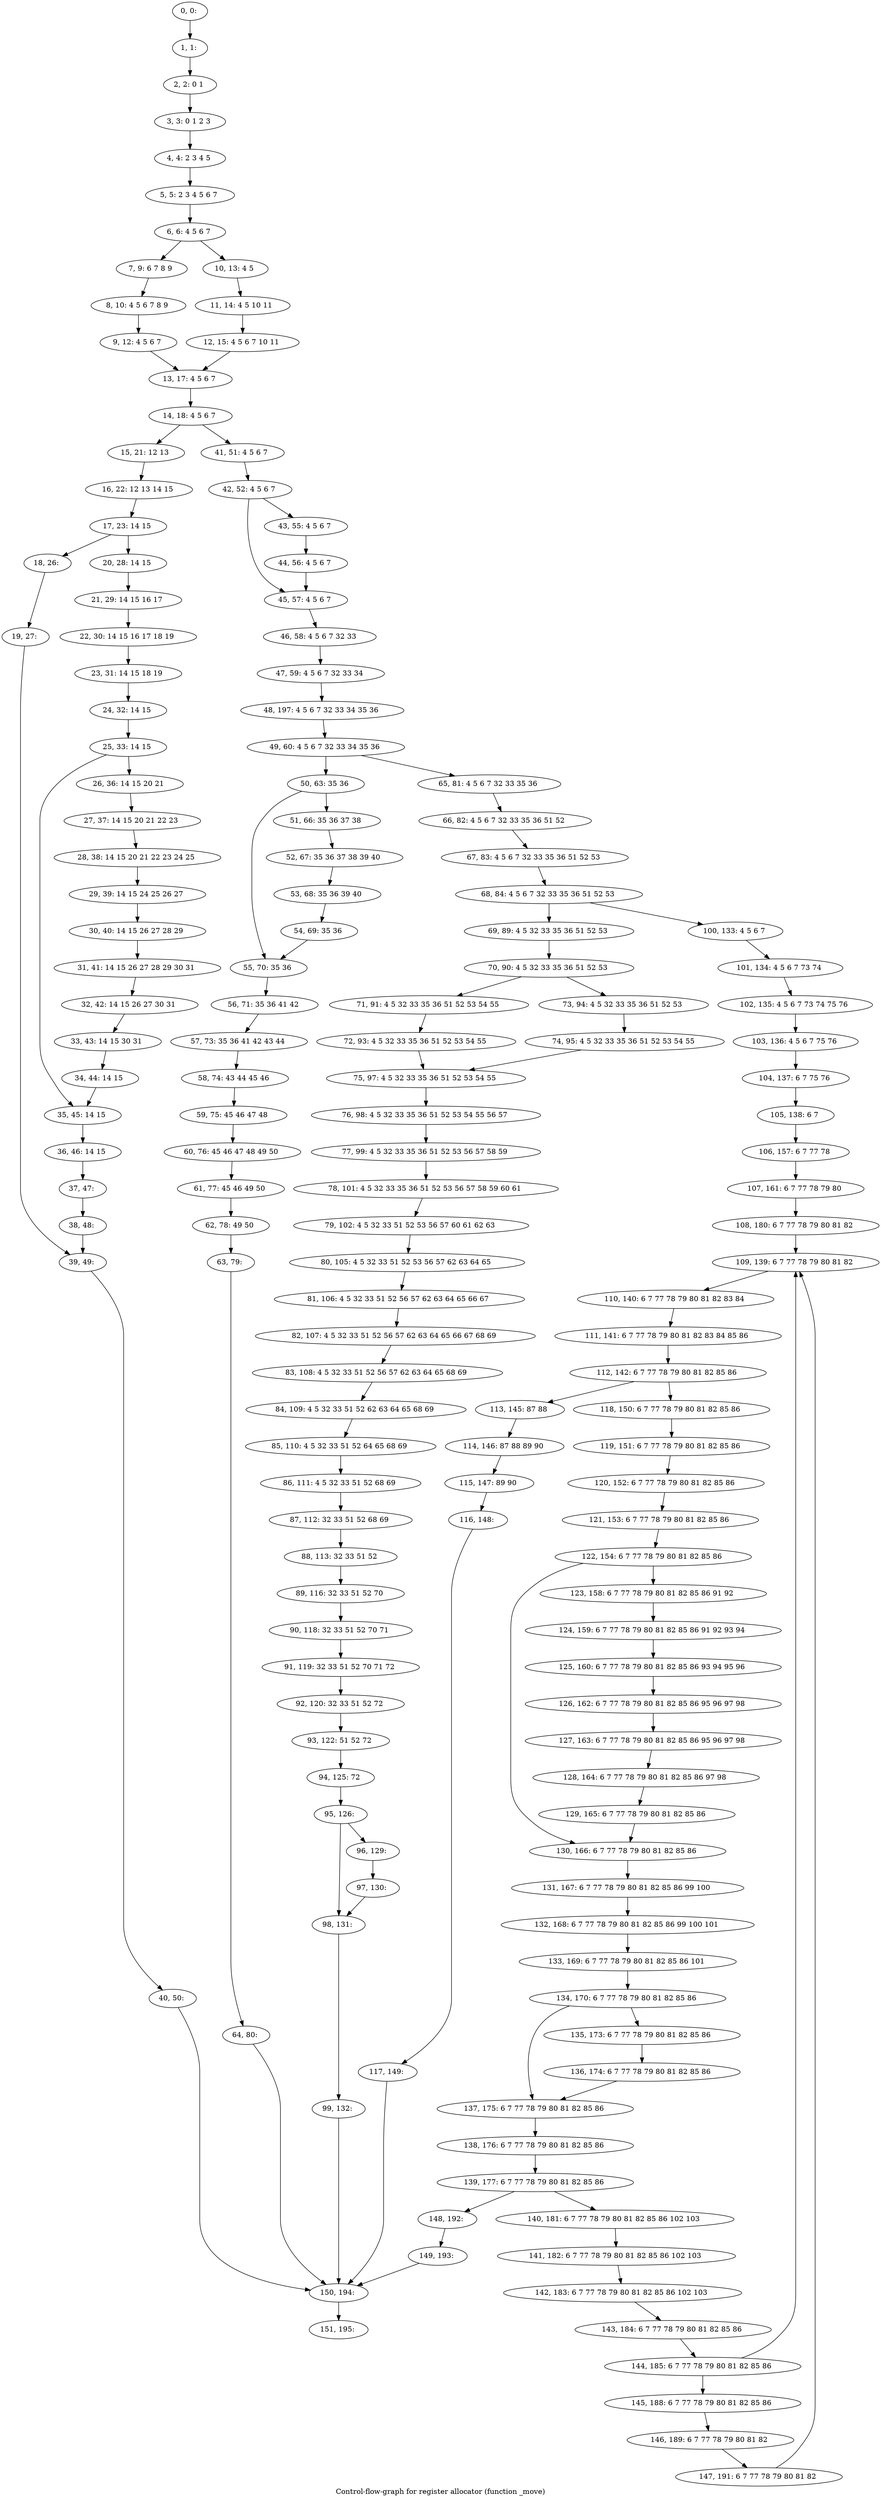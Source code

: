 digraph G {
graph [label="Control-flow-graph for register allocator (function _move)"]
0[label="0, 0: "];
1[label="1, 1: "];
2[label="2, 2: 0 1 "];
3[label="3, 3: 0 1 2 3 "];
4[label="4, 4: 2 3 4 5 "];
5[label="5, 5: 2 3 4 5 6 7 "];
6[label="6, 6: 4 5 6 7 "];
7[label="7, 9: 6 7 8 9 "];
8[label="8, 10: 4 5 6 7 8 9 "];
9[label="9, 12: 4 5 6 7 "];
10[label="10, 13: 4 5 "];
11[label="11, 14: 4 5 10 11 "];
12[label="12, 15: 4 5 6 7 10 11 "];
13[label="13, 17: 4 5 6 7 "];
14[label="14, 18: 4 5 6 7 "];
15[label="15, 21: 12 13 "];
16[label="16, 22: 12 13 14 15 "];
17[label="17, 23: 14 15 "];
18[label="18, 26: "];
19[label="19, 27: "];
20[label="20, 28: 14 15 "];
21[label="21, 29: 14 15 16 17 "];
22[label="22, 30: 14 15 16 17 18 19 "];
23[label="23, 31: 14 15 18 19 "];
24[label="24, 32: 14 15 "];
25[label="25, 33: 14 15 "];
26[label="26, 36: 14 15 20 21 "];
27[label="27, 37: 14 15 20 21 22 23 "];
28[label="28, 38: 14 15 20 21 22 23 24 25 "];
29[label="29, 39: 14 15 24 25 26 27 "];
30[label="30, 40: 14 15 26 27 28 29 "];
31[label="31, 41: 14 15 26 27 28 29 30 31 "];
32[label="32, 42: 14 15 26 27 30 31 "];
33[label="33, 43: 14 15 30 31 "];
34[label="34, 44: 14 15 "];
35[label="35, 45: 14 15 "];
36[label="36, 46: 14 15 "];
37[label="37, 47: "];
38[label="38, 48: "];
39[label="39, 49: "];
40[label="40, 50: "];
41[label="41, 51: 4 5 6 7 "];
42[label="42, 52: 4 5 6 7 "];
43[label="43, 55: 4 5 6 7 "];
44[label="44, 56: 4 5 6 7 "];
45[label="45, 57: 4 5 6 7 "];
46[label="46, 58: 4 5 6 7 32 33 "];
47[label="47, 59: 4 5 6 7 32 33 34 "];
48[label="48, 197: 4 5 6 7 32 33 34 35 36 "];
49[label="49, 60: 4 5 6 7 32 33 34 35 36 "];
50[label="50, 63: 35 36 "];
51[label="51, 66: 35 36 37 38 "];
52[label="52, 67: 35 36 37 38 39 40 "];
53[label="53, 68: 35 36 39 40 "];
54[label="54, 69: 35 36 "];
55[label="55, 70: 35 36 "];
56[label="56, 71: 35 36 41 42 "];
57[label="57, 73: 35 36 41 42 43 44 "];
58[label="58, 74: 43 44 45 46 "];
59[label="59, 75: 45 46 47 48 "];
60[label="60, 76: 45 46 47 48 49 50 "];
61[label="61, 77: 45 46 49 50 "];
62[label="62, 78: 49 50 "];
63[label="63, 79: "];
64[label="64, 80: "];
65[label="65, 81: 4 5 6 7 32 33 35 36 "];
66[label="66, 82: 4 5 6 7 32 33 35 36 51 52 "];
67[label="67, 83: 4 5 6 7 32 33 35 36 51 52 53 "];
68[label="68, 84: 4 5 6 7 32 33 35 36 51 52 53 "];
69[label="69, 89: 4 5 32 33 35 36 51 52 53 "];
70[label="70, 90: 4 5 32 33 35 36 51 52 53 "];
71[label="71, 91: 4 5 32 33 35 36 51 52 53 54 55 "];
72[label="72, 93: 4 5 32 33 35 36 51 52 53 54 55 "];
73[label="73, 94: 4 5 32 33 35 36 51 52 53 "];
74[label="74, 95: 4 5 32 33 35 36 51 52 53 54 55 "];
75[label="75, 97: 4 5 32 33 35 36 51 52 53 54 55 "];
76[label="76, 98: 4 5 32 33 35 36 51 52 53 54 55 56 57 "];
77[label="77, 99: 4 5 32 33 35 36 51 52 53 56 57 58 59 "];
78[label="78, 101: 4 5 32 33 35 36 51 52 53 56 57 58 59 60 61 "];
79[label="79, 102: 4 5 32 33 51 52 53 56 57 60 61 62 63 "];
80[label="80, 105: 4 5 32 33 51 52 53 56 57 62 63 64 65 "];
81[label="81, 106: 4 5 32 33 51 52 56 57 62 63 64 65 66 67 "];
82[label="82, 107: 4 5 32 33 51 52 56 57 62 63 64 65 66 67 68 69 "];
83[label="83, 108: 4 5 32 33 51 52 56 57 62 63 64 65 68 69 "];
84[label="84, 109: 4 5 32 33 51 52 62 63 64 65 68 69 "];
85[label="85, 110: 4 5 32 33 51 52 64 65 68 69 "];
86[label="86, 111: 4 5 32 33 51 52 68 69 "];
87[label="87, 112: 32 33 51 52 68 69 "];
88[label="88, 113: 32 33 51 52 "];
89[label="89, 116: 32 33 51 52 70 "];
90[label="90, 118: 32 33 51 52 70 71 "];
91[label="91, 119: 32 33 51 52 70 71 72 "];
92[label="92, 120: 32 33 51 52 72 "];
93[label="93, 122: 51 52 72 "];
94[label="94, 125: 72 "];
95[label="95, 126: "];
96[label="96, 129: "];
97[label="97, 130: "];
98[label="98, 131: "];
99[label="99, 132: "];
100[label="100, 133: 4 5 6 7 "];
101[label="101, 134: 4 5 6 7 73 74 "];
102[label="102, 135: 4 5 6 7 73 74 75 76 "];
103[label="103, 136: 4 5 6 7 75 76 "];
104[label="104, 137: 6 7 75 76 "];
105[label="105, 138: 6 7 "];
106[label="106, 157: 6 7 77 78 "];
107[label="107, 161: 6 7 77 78 79 80 "];
108[label="108, 180: 6 7 77 78 79 80 81 82 "];
109[label="109, 139: 6 7 77 78 79 80 81 82 "];
110[label="110, 140: 6 7 77 78 79 80 81 82 83 84 "];
111[label="111, 141: 6 7 77 78 79 80 81 82 83 84 85 86 "];
112[label="112, 142: 6 7 77 78 79 80 81 82 85 86 "];
113[label="113, 145: 87 88 "];
114[label="114, 146: 87 88 89 90 "];
115[label="115, 147: 89 90 "];
116[label="116, 148: "];
117[label="117, 149: "];
118[label="118, 150: 6 7 77 78 79 80 81 82 85 86 "];
119[label="119, 151: 6 7 77 78 79 80 81 82 85 86 "];
120[label="120, 152: 6 7 77 78 79 80 81 82 85 86 "];
121[label="121, 153: 6 7 77 78 79 80 81 82 85 86 "];
122[label="122, 154: 6 7 77 78 79 80 81 82 85 86 "];
123[label="123, 158: 6 7 77 78 79 80 81 82 85 86 91 92 "];
124[label="124, 159: 6 7 77 78 79 80 81 82 85 86 91 92 93 94 "];
125[label="125, 160: 6 7 77 78 79 80 81 82 85 86 93 94 95 96 "];
126[label="126, 162: 6 7 77 78 79 80 81 82 85 86 95 96 97 98 "];
127[label="127, 163: 6 7 77 78 79 80 81 82 85 86 95 96 97 98 "];
128[label="128, 164: 6 7 77 78 79 80 81 82 85 86 97 98 "];
129[label="129, 165: 6 7 77 78 79 80 81 82 85 86 "];
130[label="130, 166: 6 7 77 78 79 80 81 82 85 86 "];
131[label="131, 167: 6 7 77 78 79 80 81 82 85 86 99 100 "];
132[label="132, 168: 6 7 77 78 79 80 81 82 85 86 99 100 101 "];
133[label="133, 169: 6 7 77 78 79 80 81 82 85 86 101 "];
134[label="134, 170: 6 7 77 78 79 80 81 82 85 86 "];
135[label="135, 173: 6 7 77 78 79 80 81 82 85 86 "];
136[label="136, 174: 6 7 77 78 79 80 81 82 85 86 "];
137[label="137, 175: 6 7 77 78 79 80 81 82 85 86 "];
138[label="138, 176: 6 7 77 78 79 80 81 82 85 86 "];
139[label="139, 177: 6 7 77 78 79 80 81 82 85 86 "];
140[label="140, 181: 6 7 77 78 79 80 81 82 85 86 102 103 "];
141[label="141, 182: 6 7 77 78 79 80 81 82 85 86 102 103 "];
142[label="142, 183: 6 7 77 78 79 80 81 82 85 86 102 103 "];
143[label="143, 184: 6 7 77 78 79 80 81 82 85 86 "];
144[label="144, 185: 6 7 77 78 79 80 81 82 85 86 "];
145[label="145, 188: 6 7 77 78 79 80 81 82 85 86 "];
146[label="146, 189: 6 7 77 78 79 80 81 82 "];
147[label="147, 191: 6 7 77 78 79 80 81 82 "];
148[label="148, 192: "];
149[label="149, 193: "];
150[label="150, 194: "];
151[label="151, 195: "];
0->1 ;
1->2 ;
2->3 ;
3->4 ;
4->5 ;
5->6 ;
6->7 ;
6->10 ;
7->8 ;
8->9 ;
9->13 ;
10->11 ;
11->12 ;
12->13 ;
13->14 ;
14->15 ;
14->41 ;
15->16 ;
16->17 ;
17->18 ;
17->20 ;
18->19 ;
19->39 ;
20->21 ;
21->22 ;
22->23 ;
23->24 ;
24->25 ;
25->26 ;
25->35 ;
26->27 ;
27->28 ;
28->29 ;
29->30 ;
30->31 ;
31->32 ;
32->33 ;
33->34 ;
34->35 ;
35->36 ;
36->37 ;
37->38 ;
38->39 ;
39->40 ;
40->150 ;
41->42 ;
42->43 ;
42->45 ;
43->44 ;
44->45 ;
45->46 ;
46->47 ;
47->48 ;
48->49 ;
49->50 ;
49->65 ;
50->51 ;
50->55 ;
51->52 ;
52->53 ;
53->54 ;
54->55 ;
55->56 ;
56->57 ;
57->58 ;
58->59 ;
59->60 ;
60->61 ;
61->62 ;
62->63 ;
63->64 ;
64->150 ;
65->66 ;
66->67 ;
67->68 ;
68->69 ;
68->100 ;
69->70 ;
70->71 ;
70->73 ;
71->72 ;
72->75 ;
73->74 ;
74->75 ;
75->76 ;
76->77 ;
77->78 ;
78->79 ;
79->80 ;
80->81 ;
81->82 ;
82->83 ;
83->84 ;
84->85 ;
85->86 ;
86->87 ;
87->88 ;
88->89 ;
89->90 ;
90->91 ;
91->92 ;
92->93 ;
93->94 ;
94->95 ;
95->96 ;
95->98 ;
96->97 ;
97->98 ;
98->99 ;
99->150 ;
100->101 ;
101->102 ;
102->103 ;
103->104 ;
104->105 ;
105->106 ;
106->107 ;
107->108 ;
108->109 ;
109->110 ;
110->111 ;
111->112 ;
112->113 ;
112->118 ;
113->114 ;
114->115 ;
115->116 ;
116->117 ;
117->150 ;
118->119 ;
119->120 ;
120->121 ;
121->122 ;
122->123 ;
122->130 ;
123->124 ;
124->125 ;
125->126 ;
126->127 ;
127->128 ;
128->129 ;
129->130 ;
130->131 ;
131->132 ;
132->133 ;
133->134 ;
134->135 ;
134->137 ;
135->136 ;
136->137 ;
137->138 ;
138->139 ;
139->140 ;
139->148 ;
140->141 ;
141->142 ;
142->143 ;
143->144 ;
144->145 ;
144->109 ;
145->146 ;
146->147 ;
147->109 ;
148->149 ;
149->150 ;
150->151 ;
}
